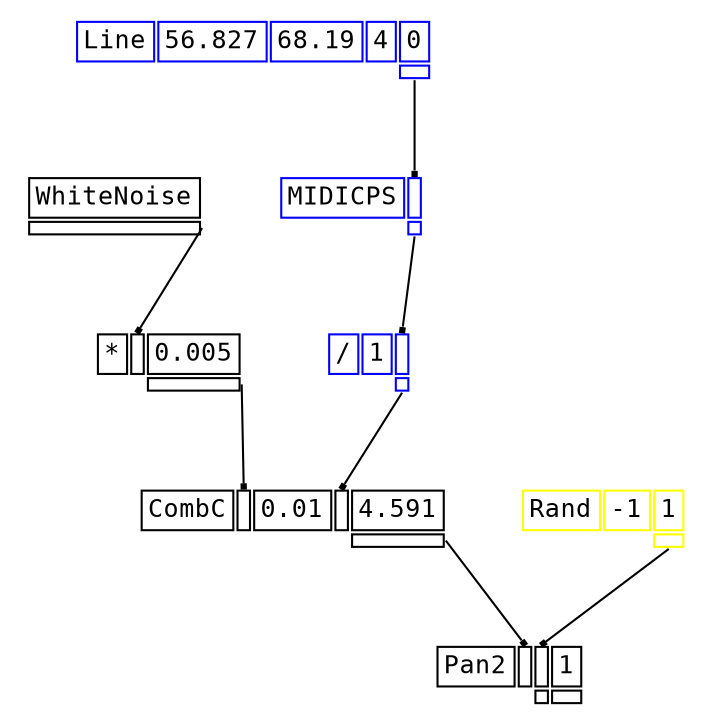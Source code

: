 digraph Anonymous {
graph [splines=false];
node [fontsize=12,fontname="Courier"];
edge [arrowhead=box,arrowsize=0.25];
u_0[shape="plaintext",color="black",label=<<TABLE BORDER="0" CELLBORDER="1"><TR><TD>WhiteNoise</TD></TR><TR><TD PORT="o_0" ID="u_0:o_0"></TD></TR></TABLE>>];
u_2[shape="plaintext",color="black",label=<<TABLE BORDER="0" CELLBORDER="1"><TR><TD>*</TD><TD PORT="i_0" ID="u_2:i_0"></TD><TD ID="u_2:K_1">0.005</TD></TR><TR><TD BORDER="0"></TD><TD BORDER="0"></TD><TD PORT="o_0" ID="u_2:o_0"></TD></TR></TABLE>>];
u_9[shape="plaintext",color="blue",label=<<TABLE BORDER="0" CELLBORDER="1"><TR><TD>Line</TD><TD ID="u_9:K_0">56.827</TD><TD ID="u_9:K_1">68.19</TD><TD ID="u_9:K_2">4</TD><TD ID="u_9:K_3">0</TD></TR><TR><TD BORDER="0"></TD><TD BORDER="0"></TD><TD BORDER="0"></TD><TD BORDER="0"></TD><TD PORT="o_0" ID="u_9:o_0"></TD></TR></TABLE>>];
u_10[shape="plaintext",color="blue",label=<<TABLE BORDER="0" CELLBORDER="1"><TR><TD>MIDICPS</TD><TD PORT="i_0" ID="u_10:i_0"></TD></TR><TR><TD BORDER="0"></TD><TD PORT="o_0" ID="u_10:o_0"></TD></TR></TABLE>>];
u_11[shape="plaintext",color="blue",label=<<TABLE BORDER="0" CELLBORDER="1"><TR><TD>/</TD><TD ID="u_11:K_0">1</TD><TD PORT="i_1" ID="u_11:i_1"></TD></TR><TR><TD BORDER="0"></TD><TD BORDER="0"></TD><TD PORT="o_0" ID="u_11:o_0"></TD></TR></TABLE>>];
u_13[shape="plaintext",color="black",label=<<TABLE BORDER="0" CELLBORDER="1"><TR><TD>CombC</TD><TD PORT="i_0" ID="u_13:i_0"></TD><TD ID="u_13:K_1">0.01</TD><TD PORT="i_2" ID="u_13:i_2"></TD><TD ID="u_13:K_3">4.591</TD></TR><TR><TD BORDER="0"></TD><TD BORDER="0"></TD><TD BORDER="0"></TD><TD BORDER="0"></TD><TD PORT="o_0" ID="u_13:o_0"></TD></TR></TABLE>>];
u_15[shape="plaintext",color="yellow",label=<<TABLE BORDER="0" CELLBORDER="1"><TR><TD>Rand</TD><TD ID="u_15:K_0">-1</TD><TD ID="u_15:K_1">1</TD></TR><TR><TD BORDER="0"></TD><TD BORDER="0"></TD><TD PORT="o_0" ID="u_15:o_0"></TD></TR></TABLE>>];
u_16[shape="plaintext",color="black",label=<<TABLE BORDER="0" CELLBORDER="1"><TR><TD>Pan2</TD><TD PORT="i_0" ID="u_16:i_0"></TD><TD PORT="i_1" ID="u_16:i_1"></TD><TD ID="u_16:K_2">1</TD></TR><TR><TD BORDER="0"></TD><TD BORDER="0"></TD><TD PORT="o_0" ID="u_16:o_0"></TD><TD PORT="o_1" ID="u_16:o_1"></TD></TR></TABLE>>];
u_0:o_0 -> u_2:i_0;
u_9:o_0 -> u_10:i_0;
u_10:o_0 -> u_11:i_1;
u_2:o_0 -> u_13:i_0;
u_11:o_0 -> u_13:i_2;
u_13:o_0 -> u_16:i_0;
u_15:o_0 -> u_16:i_1;
}
